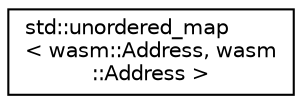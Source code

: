 digraph "Graphical Class Hierarchy"
{
  edge [fontname="Helvetica",fontsize="10",labelfontname="Helvetica",labelfontsize="10"];
  node [fontname="Helvetica",fontsize="10",shape=record];
  rankdir="LR";
  Node0 [label="std::unordered_map\l\< wasm::Address, wasm\l::Address \>",height=0.2,width=0.4,color="black", fillcolor="white", style="filled",URL="$classstd_1_1unordered__map.html"];
}
